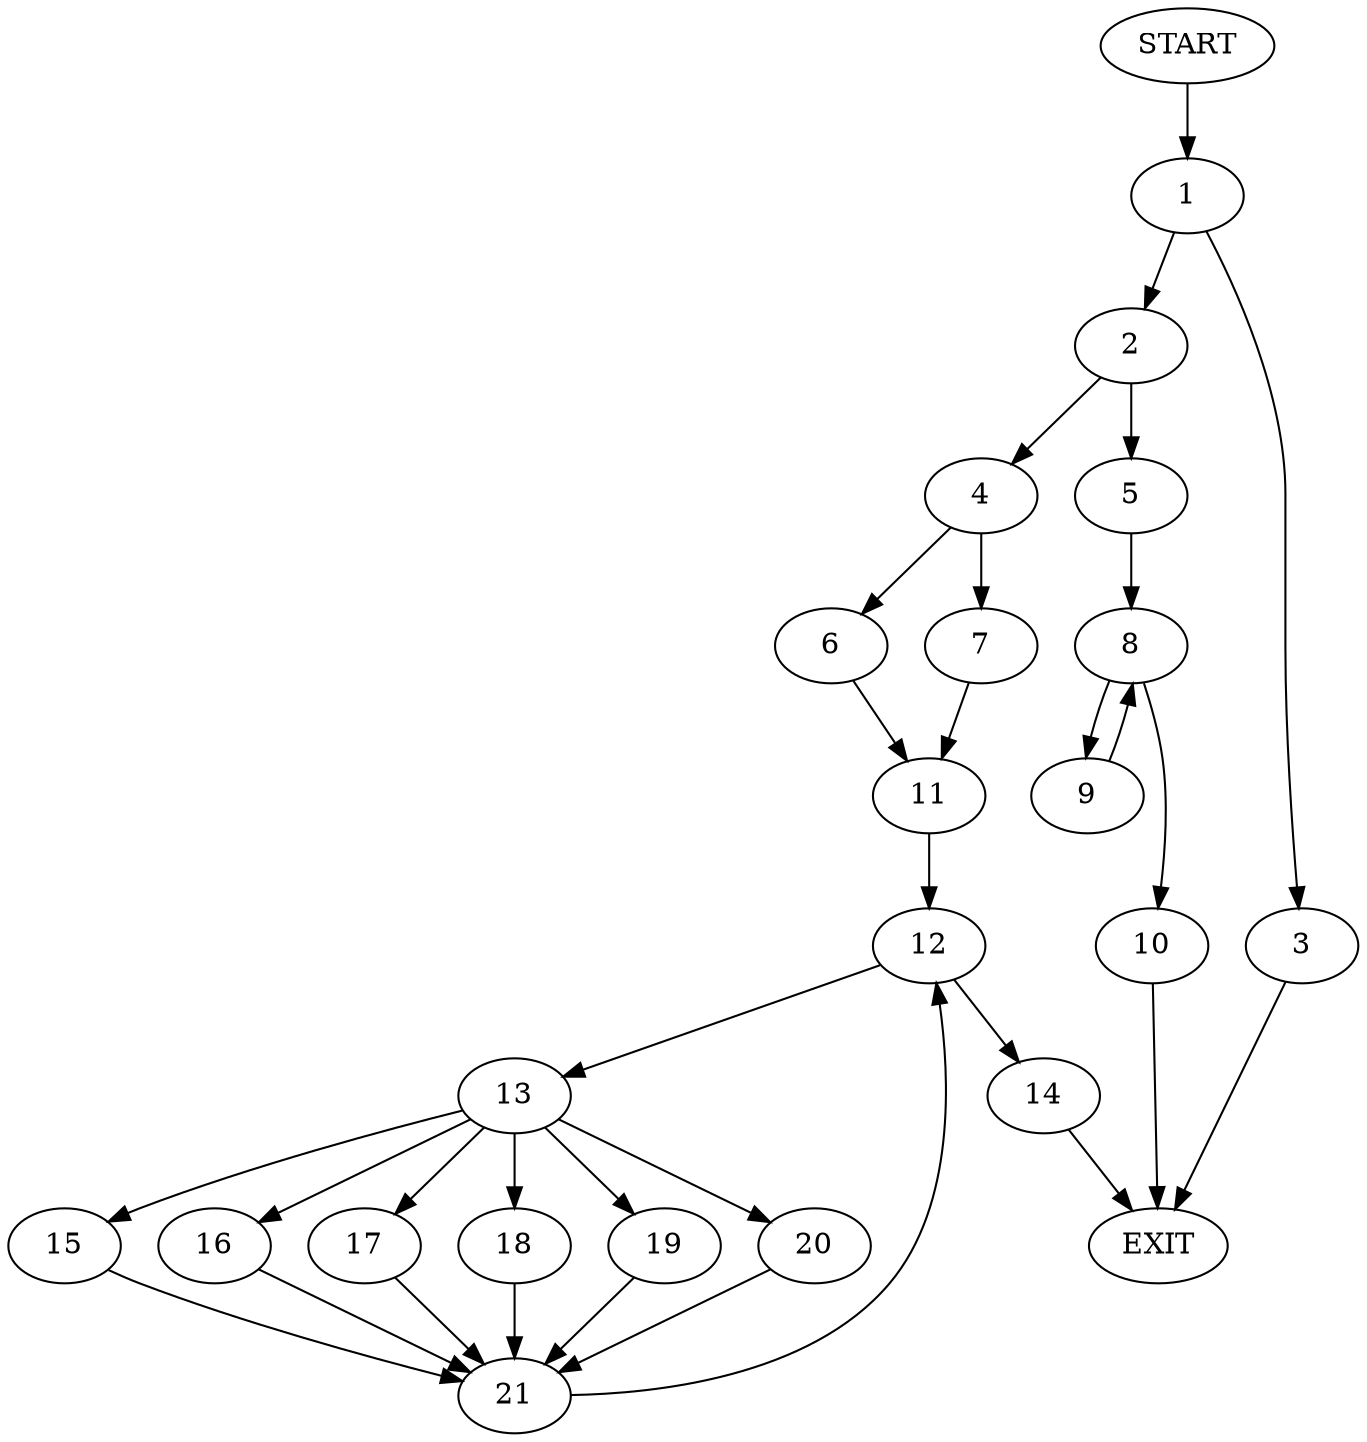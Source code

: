 digraph {
0 [label="START"]
22 [label="EXIT"]
0 -> 1
1 -> 2
1 -> 3
2 -> 4
2 -> 5
3 -> 22
4 -> 6
4 -> 7
5 -> 8
8 -> 9
8 -> 10
10 -> 22
9 -> 8
7 -> 11
6 -> 11
11 -> 12
12 -> 13
12 -> 14
14 -> 22
13 -> 15
13 -> 16
13 -> 17
13 -> 18
13 -> 19
13 -> 20
20 -> 21
19 -> 21
18 -> 21
17 -> 21
15 -> 21
16 -> 21
21 -> 12
}
